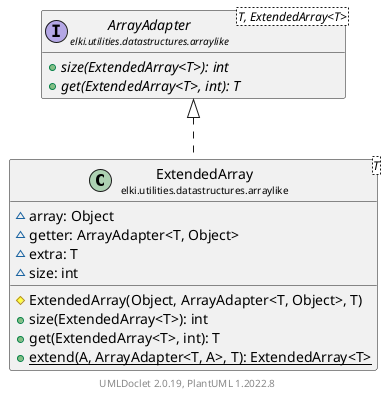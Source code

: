 @startuml
    remove .*\.(Instance|Par|Parameterizer|Factory)$
    set namespaceSeparator none
    hide empty fields
    hide empty methods

    class "<size:14>ExtendedArray\n<size:10>elki.utilities.datastructures.arraylike" as elki.utilities.datastructures.arraylike.ExtendedArray<T> [[ExtendedArray.html]] {
        ~array: Object
        ~getter: ArrayAdapter<T, Object>
        ~extra: T
        ~size: int
        #ExtendedArray(Object, ArrayAdapter<T, Object>, T)
        +size(ExtendedArray<T>): int
        +get(ExtendedArray<T>, int): T
        {static} +extend(A, ArrayAdapter<T, A>, T): ExtendedArray<T>
    }

    interface "<size:14>ArrayAdapter\n<size:10>elki.utilities.datastructures.arraylike" as elki.utilities.datastructures.arraylike.ArrayAdapter<T, ExtendedArray<T>> [[ArrayAdapter.html]] {
        {abstract} +size(ExtendedArray<T>): int
        {abstract} +get(ExtendedArray<T>, int): T
    }

    elki.utilities.datastructures.arraylike.ArrayAdapter <|.. elki.utilities.datastructures.arraylike.ExtendedArray

    center footer UMLDoclet 2.0.19, PlantUML 1.2022.8
@enduml
